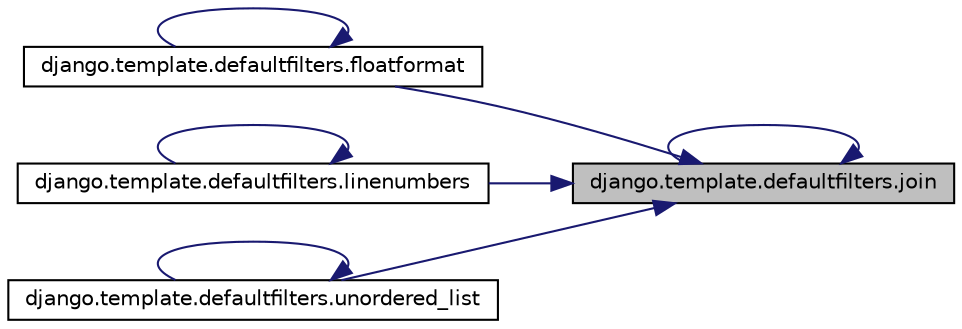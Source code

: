 digraph "django.template.defaultfilters.join"
{
 // LATEX_PDF_SIZE
  edge [fontname="Helvetica",fontsize="10",labelfontname="Helvetica",labelfontsize="10"];
  node [fontname="Helvetica",fontsize="10",shape=record];
  rankdir="RL";
  Node1 [label="django.template.defaultfilters.join",height=0.2,width=0.4,color="black", fillcolor="grey75", style="filled", fontcolor="black",tooltip=" "];
  Node1 -> Node2 [dir="back",color="midnightblue",fontsize="10",style="solid",fontname="Helvetica"];
  Node2 [label="django.template.defaultfilters.floatformat",height=0.2,width=0.4,color="black", fillcolor="white", style="filled",URL="$d8/d1a/namespacedjango_1_1template_1_1defaultfilters.html#a91bebf280aec842fa53f9107ab30e46c",tooltip=" "];
  Node2 -> Node2 [dir="back",color="midnightblue",fontsize="10",style="solid",fontname="Helvetica"];
  Node1 -> Node1 [dir="back",color="midnightblue",fontsize="10",style="solid",fontname="Helvetica"];
  Node1 -> Node3 [dir="back",color="midnightblue",fontsize="10",style="solid",fontname="Helvetica"];
  Node3 [label="django.template.defaultfilters.linenumbers",height=0.2,width=0.4,color="black", fillcolor="white", style="filled",URL="$d8/d1a/namespacedjango_1_1template_1_1defaultfilters.html#a6bb3e12945d2118904dfdd9f9cd00a45",tooltip=" "];
  Node3 -> Node3 [dir="back",color="midnightblue",fontsize="10",style="solid",fontname="Helvetica"];
  Node1 -> Node4 [dir="back",color="midnightblue",fontsize="10",style="solid",fontname="Helvetica"];
  Node4 [label="django.template.defaultfilters.unordered_list",height=0.2,width=0.4,color="black", fillcolor="white", style="filled",URL="$d8/d1a/namespacedjango_1_1template_1_1defaultfilters.html#a184130261166b4f299ea75de15f50d61",tooltip=" "];
  Node4 -> Node4 [dir="back",color="midnightblue",fontsize="10",style="solid",fontname="Helvetica"];
}
